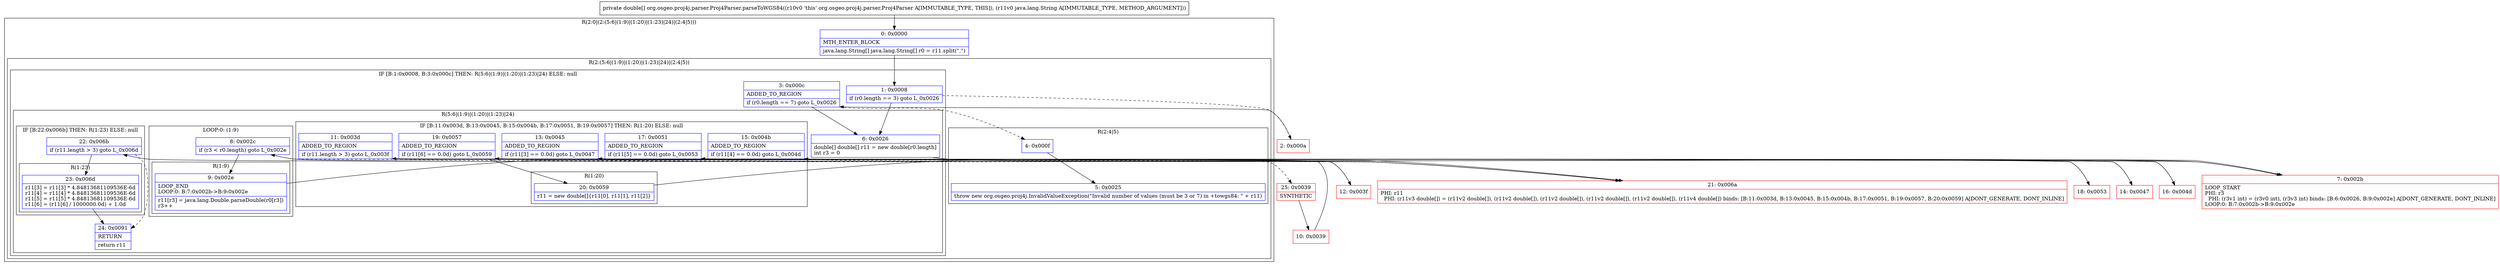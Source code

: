 digraph "CFG fororg.osgeo.proj4j.parser.Proj4Parser.parseToWGS84(Ljava\/lang\/String;)[D" {
subgraph cluster_Region_808745926 {
label = "R(2:0|(2:(5:6|(1:9)|(1:20)|(1:23)|24)|(2:4|5)))";
node [shape=record,color=blue];
Node_0 [shape=record,label="{0\:\ 0x0000|MTH_ENTER_BLOCK\l|java.lang.String[] java.lang.String[] r0 = r11.split(\",\")\l}"];
subgraph cluster_Region_1929341434 {
label = "R(2:(5:6|(1:9)|(1:20)|(1:23)|24)|(2:4|5))";
node [shape=record,color=blue];
subgraph cluster_IfRegion_1388400171 {
label = "IF [B:1:0x0008, B:3:0x000c] THEN: R(5:6|(1:9)|(1:20)|(1:23)|24) ELSE: null";
node [shape=record,color=blue];
Node_1 [shape=record,label="{1\:\ 0x0008|if (r0.length == 3) goto L_0x0026\l}"];
Node_3 [shape=record,label="{3\:\ 0x000c|ADDED_TO_REGION\l|if (r0.length == 7) goto L_0x0026\l}"];
subgraph cluster_Region_1574986096 {
label = "R(5:6|(1:9)|(1:20)|(1:23)|24)";
node [shape=record,color=blue];
Node_6 [shape=record,label="{6\:\ 0x0026|double[] double[] r11 = new double[r0.length]\lint r3 = 0\l}"];
subgraph cluster_LoopRegion_1754521312 {
label = "LOOP:0: (1:9)";
node [shape=record,color=blue];
Node_8 [shape=record,label="{8\:\ 0x002c|if (r3 \< r0.length) goto L_0x002e\l}"];
subgraph cluster_Region_2070569599 {
label = "R(1:9)";
node [shape=record,color=blue];
Node_9 [shape=record,label="{9\:\ 0x002e|LOOP_END\lLOOP:0: B:7:0x002b\-\>B:9:0x002e\l|r11[r3] = java.lang.Double.parseDouble(r0[r3])\lr3++\l}"];
}
}
subgraph cluster_IfRegion_2109195726 {
label = "IF [B:11:0x003d, B:13:0x0045, B:15:0x004b, B:17:0x0051, B:19:0x0057] THEN: R(1:20) ELSE: null";
node [shape=record,color=blue];
Node_11 [shape=record,label="{11\:\ 0x003d|ADDED_TO_REGION\l|if (r11.length \> 3) goto L_0x003f\l}"];
Node_13 [shape=record,label="{13\:\ 0x0045|ADDED_TO_REGION\l|if (r11[3] == 0.0d) goto L_0x0047\l}"];
Node_15 [shape=record,label="{15\:\ 0x004b|ADDED_TO_REGION\l|if (r11[4] == 0.0d) goto L_0x004d\l}"];
Node_17 [shape=record,label="{17\:\ 0x0051|ADDED_TO_REGION\l|if (r11[5] == 0.0d) goto L_0x0053\l}"];
Node_19 [shape=record,label="{19\:\ 0x0057|ADDED_TO_REGION\l|if (r11[6] == 0.0d) goto L_0x0059\l}"];
subgraph cluster_Region_595778351 {
label = "R(1:20)";
node [shape=record,color=blue];
Node_20 [shape=record,label="{20\:\ 0x0059|r11 = new double[]\{r11[0], r11[1], r11[2]\}\l}"];
}
}
subgraph cluster_IfRegion_195391558 {
label = "IF [B:22:0x006b] THEN: R(1:23) ELSE: null";
node [shape=record,color=blue];
Node_22 [shape=record,label="{22\:\ 0x006b|if (r11.length \> 3) goto L_0x006d\l}"];
subgraph cluster_Region_594842327 {
label = "R(1:23)";
node [shape=record,color=blue];
Node_23 [shape=record,label="{23\:\ 0x006d|r11[3] = r11[3] * 4.84813681109536E\-6d\lr11[4] = r11[4] * 4.84813681109536E\-6d\lr11[5] = r11[5] * 4.84813681109536E\-6d\lr11[6] = (r11[6] \/ 1000000.0d) + 1.0d\l}"];
}
}
Node_24 [shape=record,label="{24\:\ 0x0091|RETURN\l|return r11\l}"];
}
}
subgraph cluster_Region_632115374 {
label = "R(2:4|5)";
node [shape=record,color=blue];
Node_4 [shape=record,label="{4\:\ 0x000f}"];
Node_5 [shape=record,label="{5\:\ 0x0025|throw new org.osgeo.proj4j.InvalidValueException(\"Invalid number of values (must be 3 or 7) in +towgs84: \" + r11)\l}"];
}
}
}
Node_2 [shape=record,color=red,label="{2\:\ 0x000a}"];
Node_7 [shape=record,color=red,label="{7\:\ 0x002b|LOOP_START\lPHI: r3 \l  PHI: (r3v1 int) = (r3v0 int), (r3v3 int) binds: [B:6:0x0026, B:9:0x002e] A[DONT_GENERATE, DONT_INLINE]\lLOOP:0: B:7:0x002b\-\>B:9:0x002e\l}"];
Node_10 [shape=record,color=red,label="{10\:\ 0x0039}"];
Node_12 [shape=record,color=red,label="{12\:\ 0x003f}"];
Node_14 [shape=record,color=red,label="{14\:\ 0x0047}"];
Node_16 [shape=record,color=red,label="{16\:\ 0x004d}"];
Node_18 [shape=record,color=red,label="{18\:\ 0x0053}"];
Node_21 [shape=record,color=red,label="{21\:\ 0x006a|PHI: r11 \l  PHI: (r11v3 double[]) = (r11v2 double[]), (r11v2 double[]), (r11v2 double[]), (r11v2 double[]), (r11v2 double[]), (r11v4 double[]) binds: [B:11:0x003d, B:13:0x0045, B:15:0x004b, B:17:0x0051, B:19:0x0057, B:20:0x0059] A[DONT_GENERATE, DONT_INLINE]\l}"];
Node_25 [shape=record,color=red,label="{25\:\ 0x0039|SYNTHETIC\l}"];
MethodNode[shape=record,label="{private double[] org.osgeo.proj4j.parser.Proj4Parser.parseToWGS84((r10v0 'this' org.osgeo.proj4j.parser.Proj4Parser A[IMMUTABLE_TYPE, THIS]), (r11v0 java.lang.String A[IMMUTABLE_TYPE, METHOD_ARGUMENT])) }"];
MethodNode -> Node_0;
Node_0 -> Node_1;
Node_1 -> Node_2[style=dashed];
Node_1 -> Node_6;
Node_3 -> Node_4[style=dashed];
Node_3 -> Node_6;
Node_6 -> Node_7;
Node_8 -> Node_9;
Node_8 -> Node_25[style=dashed];
Node_9 -> Node_7;
Node_11 -> Node_12;
Node_11 -> Node_21[style=dashed];
Node_13 -> Node_14;
Node_13 -> Node_21[style=dashed];
Node_15 -> Node_16;
Node_15 -> Node_21[style=dashed];
Node_17 -> Node_18;
Node_17 -> Node_21[style=dashed];
Node_19 -> Node_20;
Node_19 -> Node_21[style=dashed];
Node_20 -> Node_21;
Node_22 -> Node_23;
Node_22 -> Node_24[style=dashed];
Node_23 -> Node_24;
Node_4 -> Node_5;
Node_2 -> Node_3;
Node_7 -> Node_8;
Node_10 -> Node_11;
Node_12 -> Node_13;
Node_14 -> Node_15;
Node_16 -> Node_17;
Node_18 -> Node_19;
Node_21 -> Node_22;
Node_25 -> Node_10;
}

